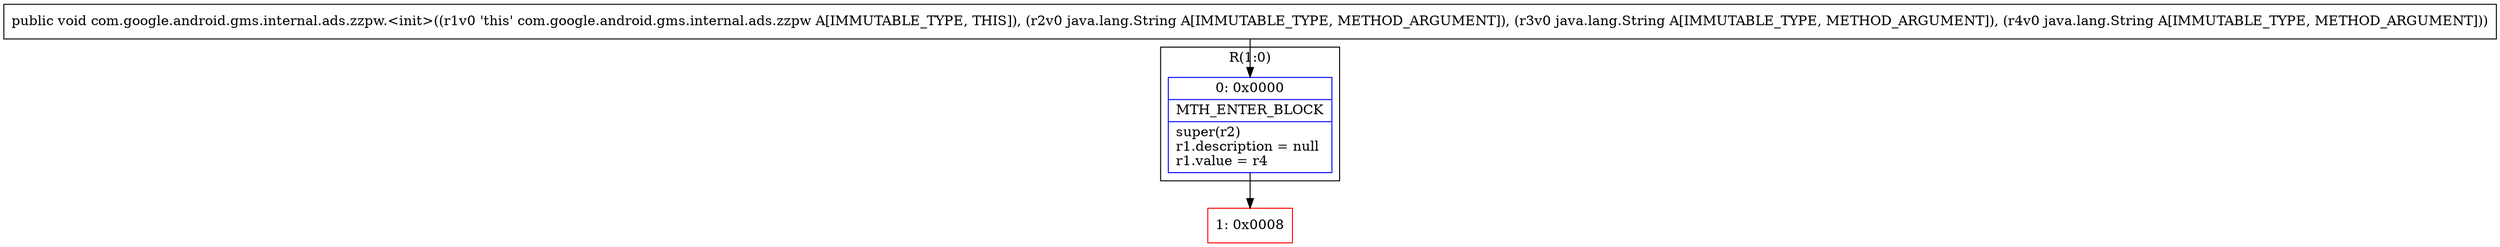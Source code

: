 digraph "CFG forcom.google.android.gms.internal.ads.zzpw.\<init\>(Ljava\/lang\/String;Ljava\/lang\/String;Ljava\/lang\/String;)V" {
subgraph cluster_Region_470368670 {
label = "R(1:0)";
node [shape=record,color=blue];
Node_0 [shape=record,label="{0\:\ 0x0000|MTH_ENTER_BLOCK\l|super(r2)\lr1.description = null\lr1.value = r4\l}"];
}
Node_1 [shape=record,color=red,label="{1\:\ 0x0008}"];
MethodNode[shape=record,label="{public void com.google.android.gms.internal.ads.zzpw.\<init\>((r1v0 'this' com.google.android.gms.internal.ads.zzpw A[IMMUTABLE_TYPE, THIS]), (r2v0 java.lang.String A[IMMUTABLE_TYPE, METHOD_ARGUMENT]), (r3v0 java.lang.String A[IMMUTABLE_TYPE, METHOD_ARGUMENT]), (r4v0 java.lang.String A[IMMUTABLE_TYPE, METHOD_ARGUMENT])) }"];
MethodNode -> Node_0;
Node_0 -> Node_1;
}


